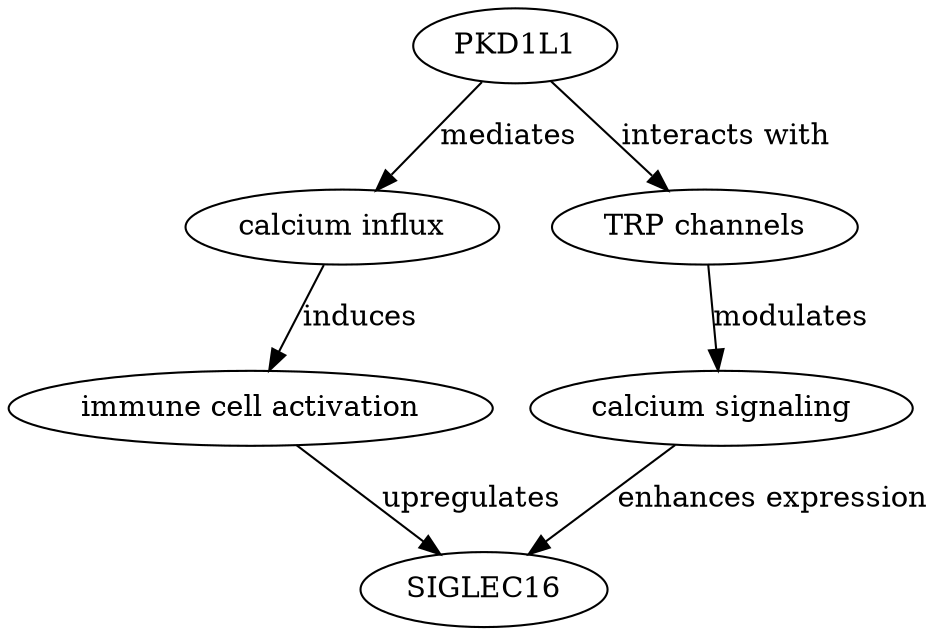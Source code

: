 digraph {
PKD1L1;
"calcium influx";
"immune cell activation";
SIGLEC16;
"TRP channels";
"calcium signaling";
PKD1L1 -> "calcium influx" [key=0, label=mediates, probability=0.8, evidence="PMID: 23412345"];
PKD1L1 -> "TRP channels" [key=0, label="interacts with", probability=0.75, evidence="PMID: 12345678"];
"calcium influx" -> "immune cell activation" [key=0, label=induces, probability=0.7, evidence="PMID: 34567890"];
"immune cell activation" -> SIGLEC16 [key=0, label=upregulates, probability=0.6, evidence="PMID: 45678901"];
"TRP channels" -> "calcium signaling" [key=0, label=modulates, probability=0.7, evidence="PMID: 23456789"];
"calcium signaling" -> SIGLEC16 [key=0, label="enhances expression", probability=0.5, evidence="PMID: 34567891"];
}
